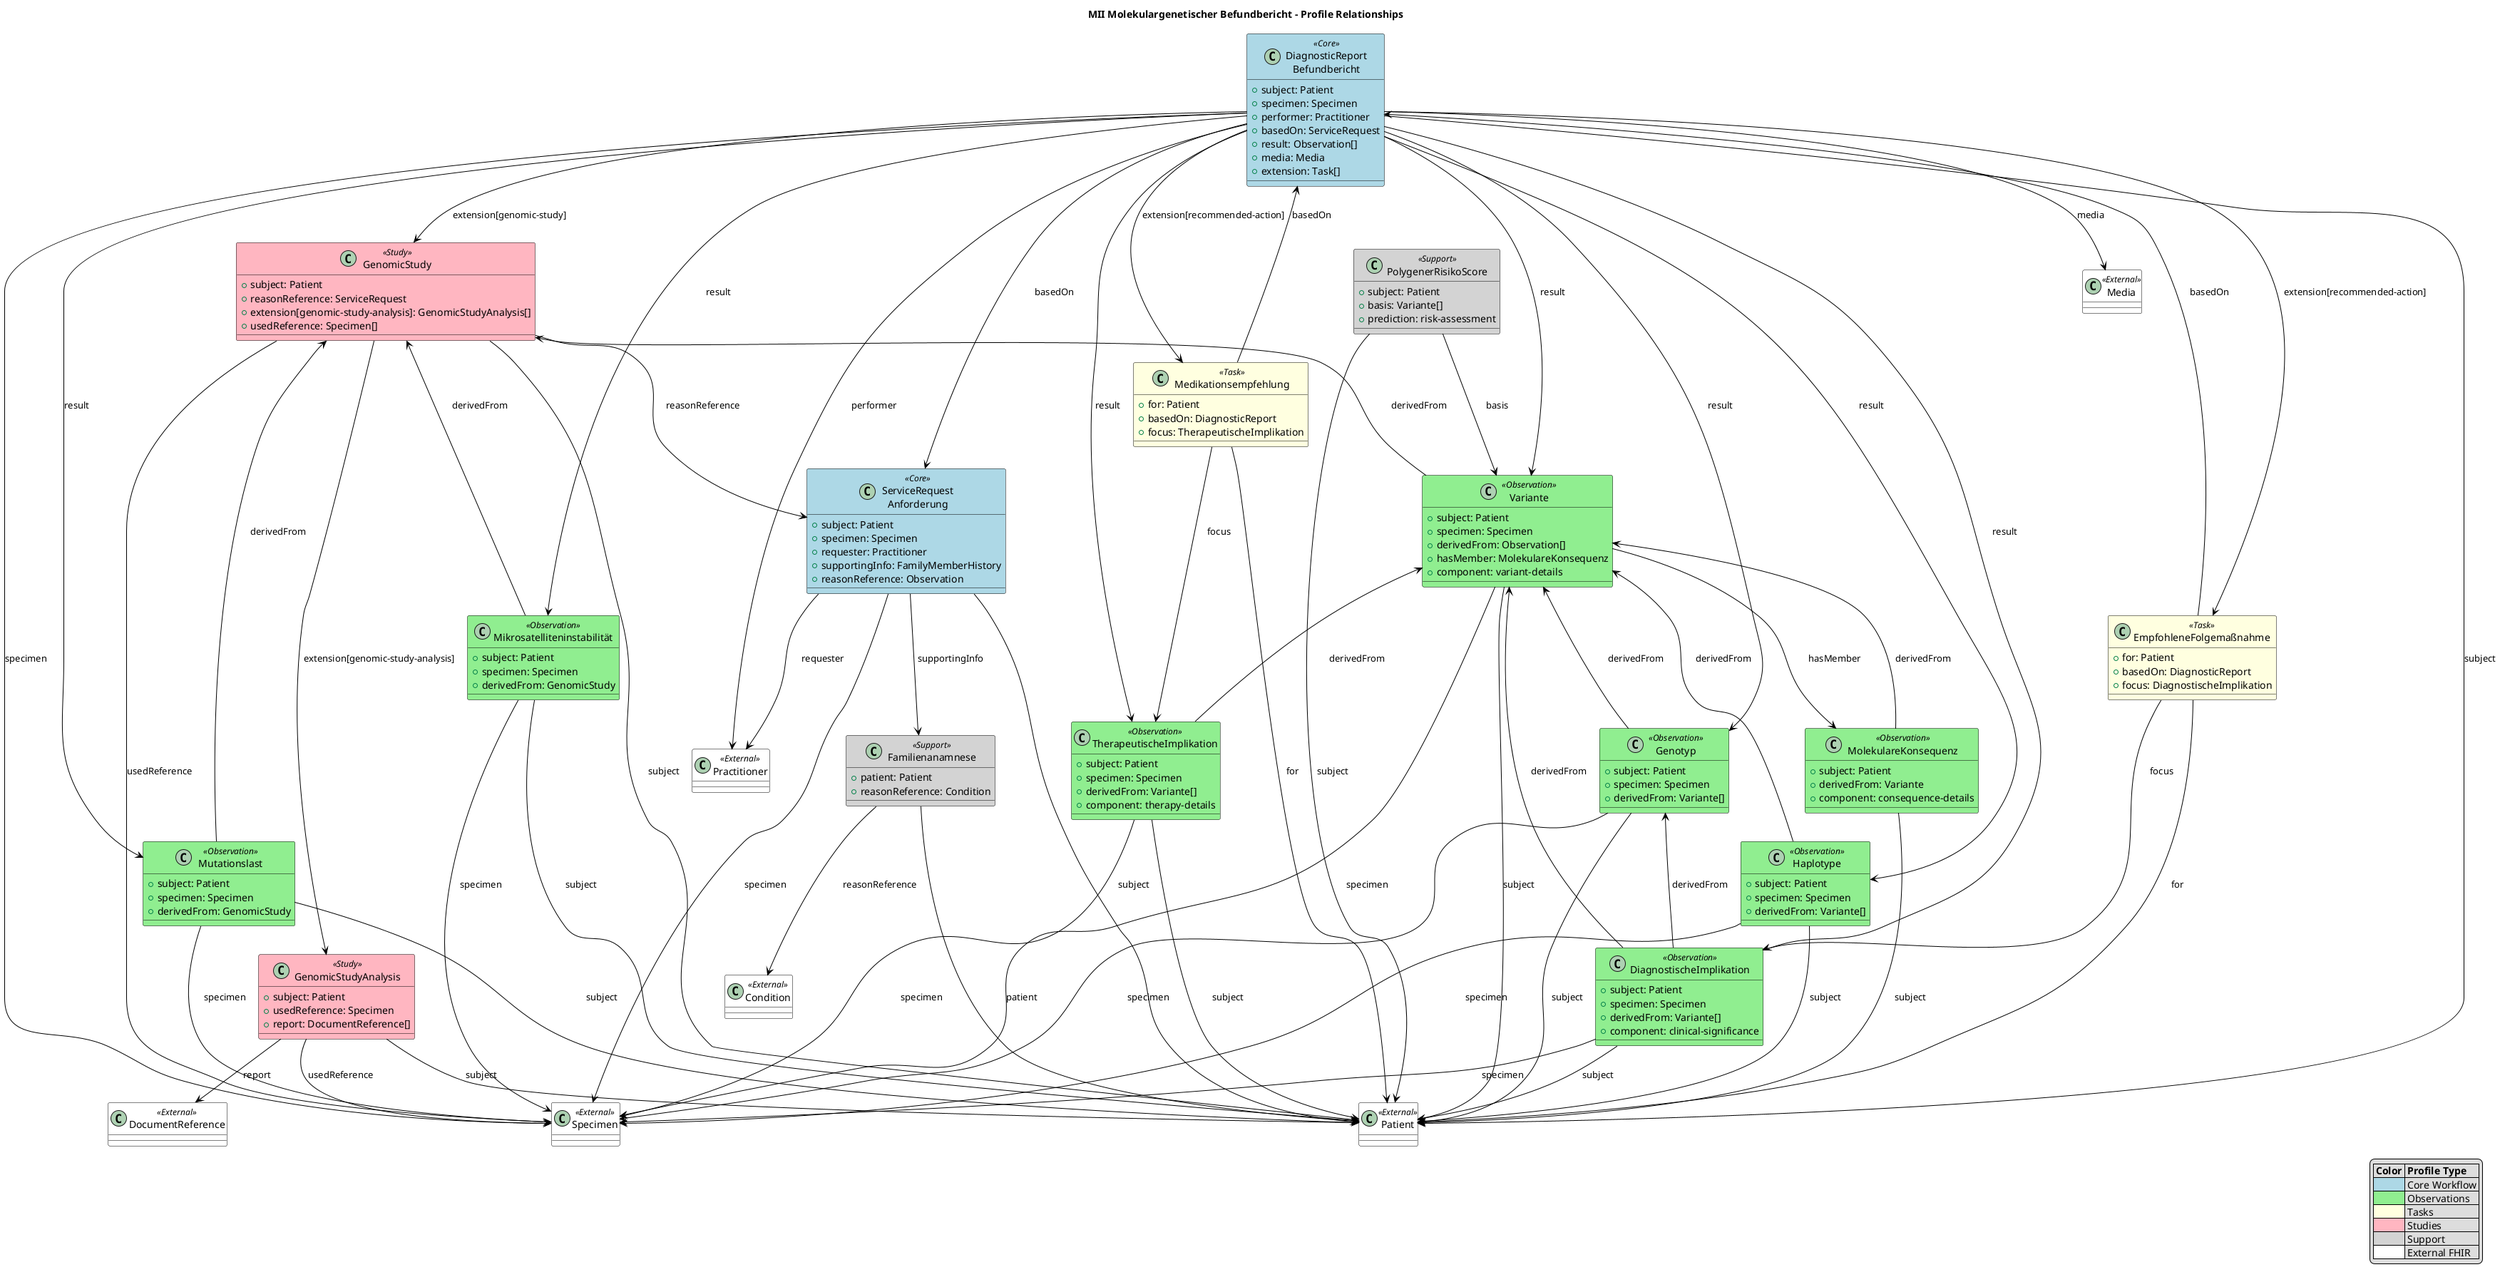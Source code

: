 @startuml MII_MolGen_Profile_Relationships
!define RECTANGLE class
skinparam class {
    BackgroundColor<<Core>> LightBlue
    BackgroundColor<<Observation>> LightGreen
    BackgroundColor<<Task>> LightYellow
    BackgroundColor<<Study>> LightPink
    BackgroundColor<<Support>> LightGray
    BackgroundColor<<External>> White
    BorderColor Black
    ArrowColor Black
}

title MII Molekulargenetischer Befundbericht - Profile Relationships

' Core Workflow Profiles
RECTANGLE "ServiceRequest\nAnforderung" as SR <<Core>> {
    + subject: Patient
    + specimen: Specimen
    + requester: Practitioner
    + supportingInfo: FamilyMemberHistory
    + reasonReference: Observation
}

RECTANGLE "DiagnosticReport\nBefundbericht" as DR <<Core>> {
    + subject: Patient
    + specimen: Specimen
    + performer: Practitioner
    + basedOn: ServiceRequest
    + result: Observation[]
    + media: Media
    + extension: Task[]
}

' Genetic Finding Profiles
RECTANGLE "Variante" as VAR <<Observation>> {
    + subject: Patient
    + specimen: Specimen
    + derivedFrom: Observation[]
    + hasMember: MolekulareKonsequenz
    + component: variant-details
}

RECTANGLE "MolekulareKonsequenz" as MK <<Observation>> {
    + subject: Patient
    + derivedFrom: Variante
    + component: consequence-details
}

RECTANGLE "Genotyp" as GEN <<Observation>> {
    + subject: Patient
    + specimen: Specimen
    + derivedFrom: Variante[]
}

RECTANGLE "Haplotype" as HAP <<Observation>> {
    + subject: Patient
    + specimen: Specimen
    + derivedFrom: Variante[]
}

' Clinical Implication Profiles
RECTANGLE "DiagnostischeImplikation" as DI <<Observation>> {
    + subject: Patient
    + specimen: Specimen
    + derivedFrom: Variante[]
    + component: clinical-significance
}

RECTANGLE "TherapeutischeImplikation" as TI <<Observation>> {
    + subject: Patient
    + specimen: Specimen
    + derivedFrom: Variante[]
    + component: therapy-details
}

' Biomarker Profiles
RECTANGLE "Mutationslast" as TMB <<Observation>> {
    + subject: Patient
    + specimen: Specimen
    + derivedFrom: GenomicStudy
}

RECTANGLE "Mikrosatelliteninstabilität" as MSI <<Observation>> {
    + subject: Patient
    + specimen: Specimen
    + derivedFrom: GenomicStudy
}

RECTANGLE "PolygenerRisikoScore" as PRS <<Support>> {
    + subject: Patient
    + basis: Variante[]
    + prediction: risk-assessment
}

' Study Profiles
RECTANGLE "GenomicStudy" as GS <<Study>> {
    + subject: Patient
    + reasonReference: ServiceRequest
    + extension[genomic-study-analysis]: GenomicStudyAnalysis[]
    + usedReference: Specimen[]
}

RECTANGLE "GenomicStudyAnalysis" as GSA <<Study>> {
    + subject: Patient
    + usedReference: Specimen
    + report: DocumentReference[]
}

' Task Profiles
RECTANGLE "Medikationsempfehlung" as MED <<Task>> {
    + for: Patient
    + basedOn: DiagnosticReport
    + focus: TherapeutischeImplikation
}

RECTANGLE "EmpfohleneFolgemaßnahme" as FOL <<Task>> {
    + for: Patient
    + basedOn: DiagnosticReport
    + focus: DiagnostischeImplikation
}

' Support Profiles
RECTANGLE "Familienanamnese" as FAM <<Support>> {
    + patient: Patient
    + reasonReference: Condition
}

' External Resources
RECTANGLE "Patient" as PAT <<External>>
RECTANGLE "Practitioner" as PRAC <<External>>
RECTANGLE "Specimen" as SPEC <<External>>
RECTANGLE "Media" as MEDIA <<External>>
RECTANGLE "DocumentReference" as DOC <<External>>
RECTANGLE "Condition" as COND <<External>>

' Main Workflow Relationships
SR --> PAT : subject
SR --> SPEC : specimen
SR --> PRAC : requester
SR --> FAM : supportingInfo

DR --> PAT : subject
DR --> SPEC : specimen
DR --> PRAC : performer
DR --> SR : basedOn
DR --> MEDIA : media

' Result Relationships from DiagnosticReport
DR --> VAR : result
DR --> DI : result
DR --> TI : result
DR --> GEN : result
DR --> HAP : result
DR --> TMB : result
DR --> MSI : result
DR --> GS : extension[genomic-study]

' Task Relationships
DR --> MED : extension[recommended-action]
DR --> FOL : extension[recommended-action]
MED --> PAT : for
MED --> DR : basedOn
MED --> TI : focus
FOL --> PAT : for
FOL --> DR : basedOn
FOL --> DI : focus

' Variant Relationships
VAR --> PAT : subject
VAR --> SPEC : specimen
VAR --> MK : hasMember
GS <-- VAR : derivedFrom

MK --> PAT : subject
VAR <-- MK : derivedFrom

' Genotype/Haplotype Relationships
GEN --> PAT : subject
GEN --> SPEC : specimen
VAR <-- GEN : derivedFrom

HAP --> PAT : subject
HAP --> SPEC : specimen
VAR <-- HAP : derivedFrom

' Implication Relationships
DI --> PAT : subject
DI --> SPEC : specimen
VAR <-- DI : derivedFrom
GEN <-- DI : derivedFrom

TI --> PAT : subject
TI --> SPEC : specimen
VAR <-- TI : derivedFrom

' Biomarker Relationships
TMB --> PAT : subject
TMB --> SPEC : specimen
GS <-- TMB : derivedFrom

MSI --> PAT : subject
MSI --> SPEC : specimen
GS <-- MSI : derivedFrom

PRS --> PAT : subject
PRS --> VAR : basis

' Study Relationships
GS --> PAT : subject
GS --> SR : reasonReference
GS --> GSA : extension[genomic-study-analysis]
GS --> SPEC : usedReference

GSA --> PAT : subject
GSA --> SPEC : usedReference
GSA --> DOC : report

' Family History Relationships
FAM --> PAT : patient
FAM --> COND : reasonReference

legend right
  |= Color |= Profile Type |
  | <#LightBlue> | Core Workflow |
  | <#LightGreen> | Observations |
  | <#LightYellow> | Tasks |
  | <#LightPink> | Studies |
  | <#LightGray> | Support |
  | <#White> | External FHIR |
endlegend

@enduml